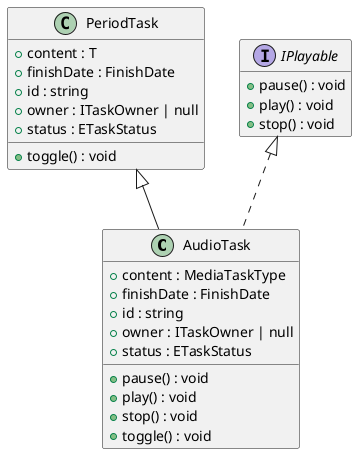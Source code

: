 @startuml
hide empty methods
hide empty fields
class "AudioTask" {
    +content : MediaTaskType
    +finishDate : FinishDate
    +id : string
    +owner : ITaskOwner | null
    +status : ETaskStatus
    +pause() : void
    +play() : void
    +stop() : void
    +toggle() : void
}
class "PeriodTask" {
    +content : T
    +finishDate : FinishDate
    +id : string
    +owner : ITaskOwner | null
    +status : ETaskStatus
    +toggle() : void
}
"PeriodTask" <|-- "AudioTask"
interface "IPlayable" {
    +pause() : void
    +play() : void
    +stop() : void
}
"IPlayable" <|.. "AudioTask"
@enduml